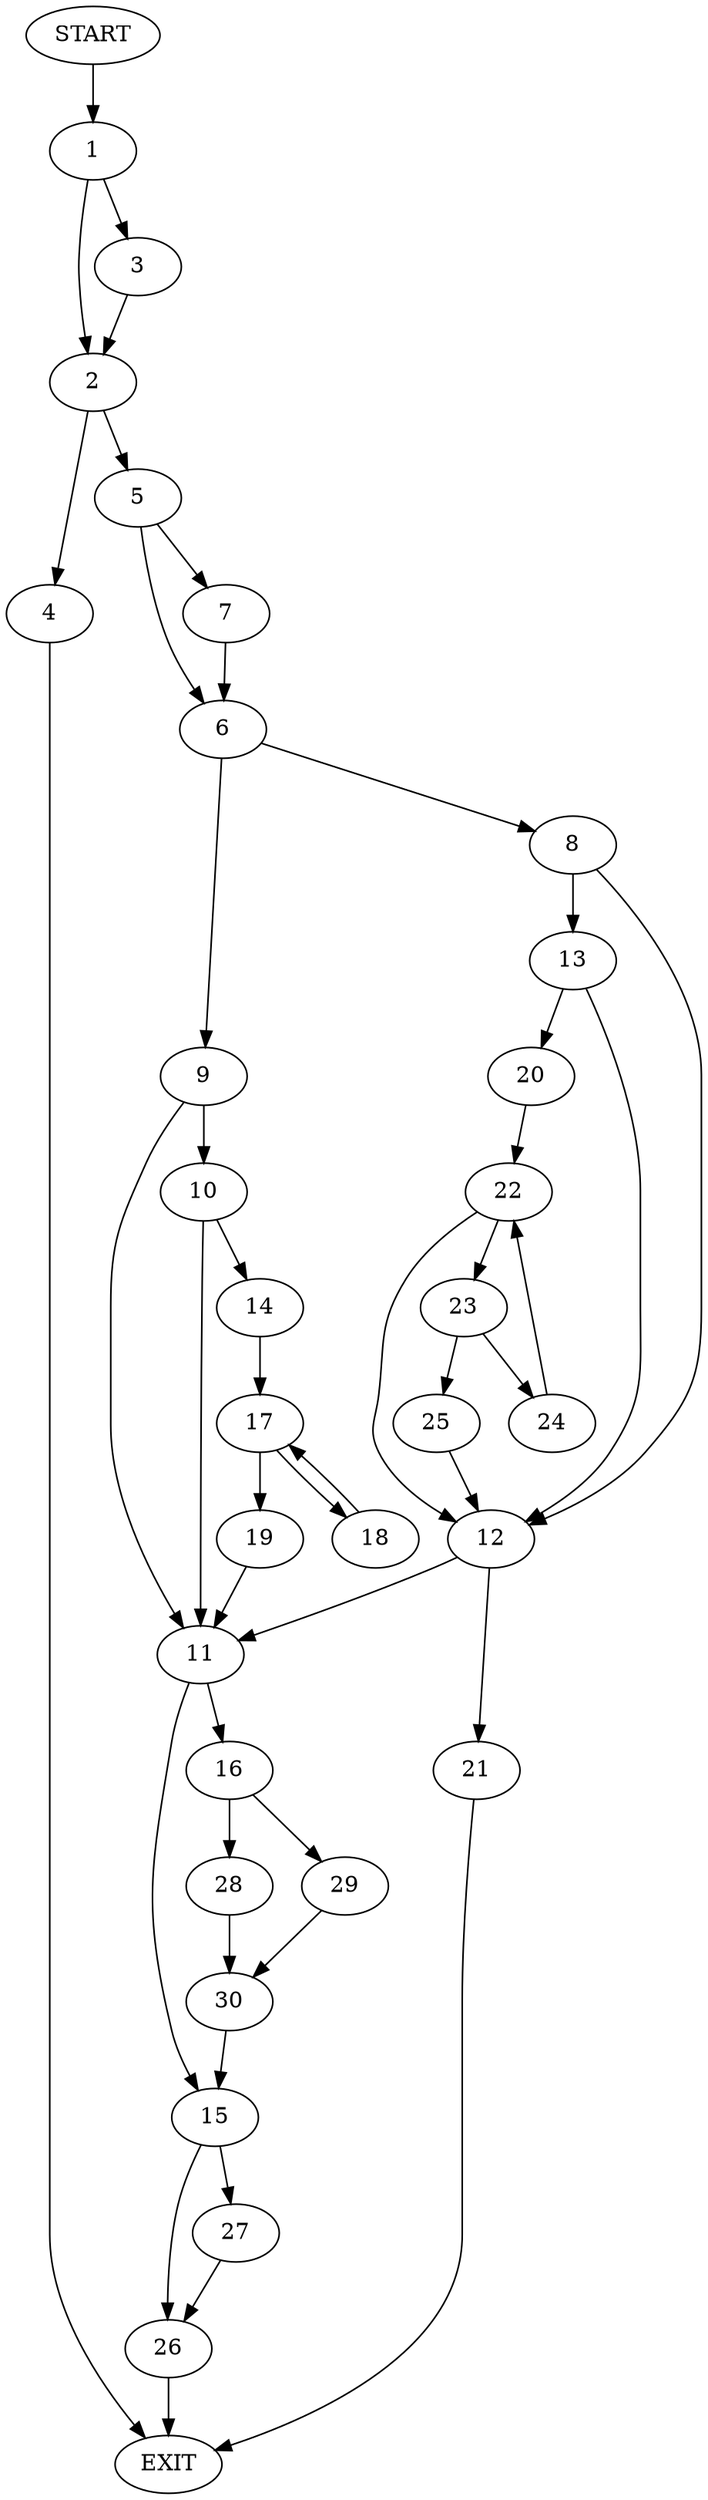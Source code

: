 digraph {
0 [label="START"]
31 [label="EXIT"]
0 -> 1
1 -> 2
1 -> 3
3 -> 2
2 -> 4
2 -> 5
5 -> 6
5 -> 7
4 -> 31
6 -> 8
6 -> 9
7 -> 6
9 -> 10
9 -> 11
8 -> 12
8 -> 13
10 -> 11
10 -> 14
11 -> 15
11 -> 16
14 -> 17
17 -> 18
17 -> 19
18 -> 17
19 -> 11
13 -> 12
13 -> 20
12 -> 11
12 -> 21
20 -> 22
22 -> 12
22 -> 23
23 -> 24
23 -> 25
24 -> 22
25 -> 12
21 -> 31
15 -> 26
15 -> 27
16 -> 28
16 -> 29
29 -> 30
28 -> 30
30 -> 15
26 -> 31
27 -> 26
}
